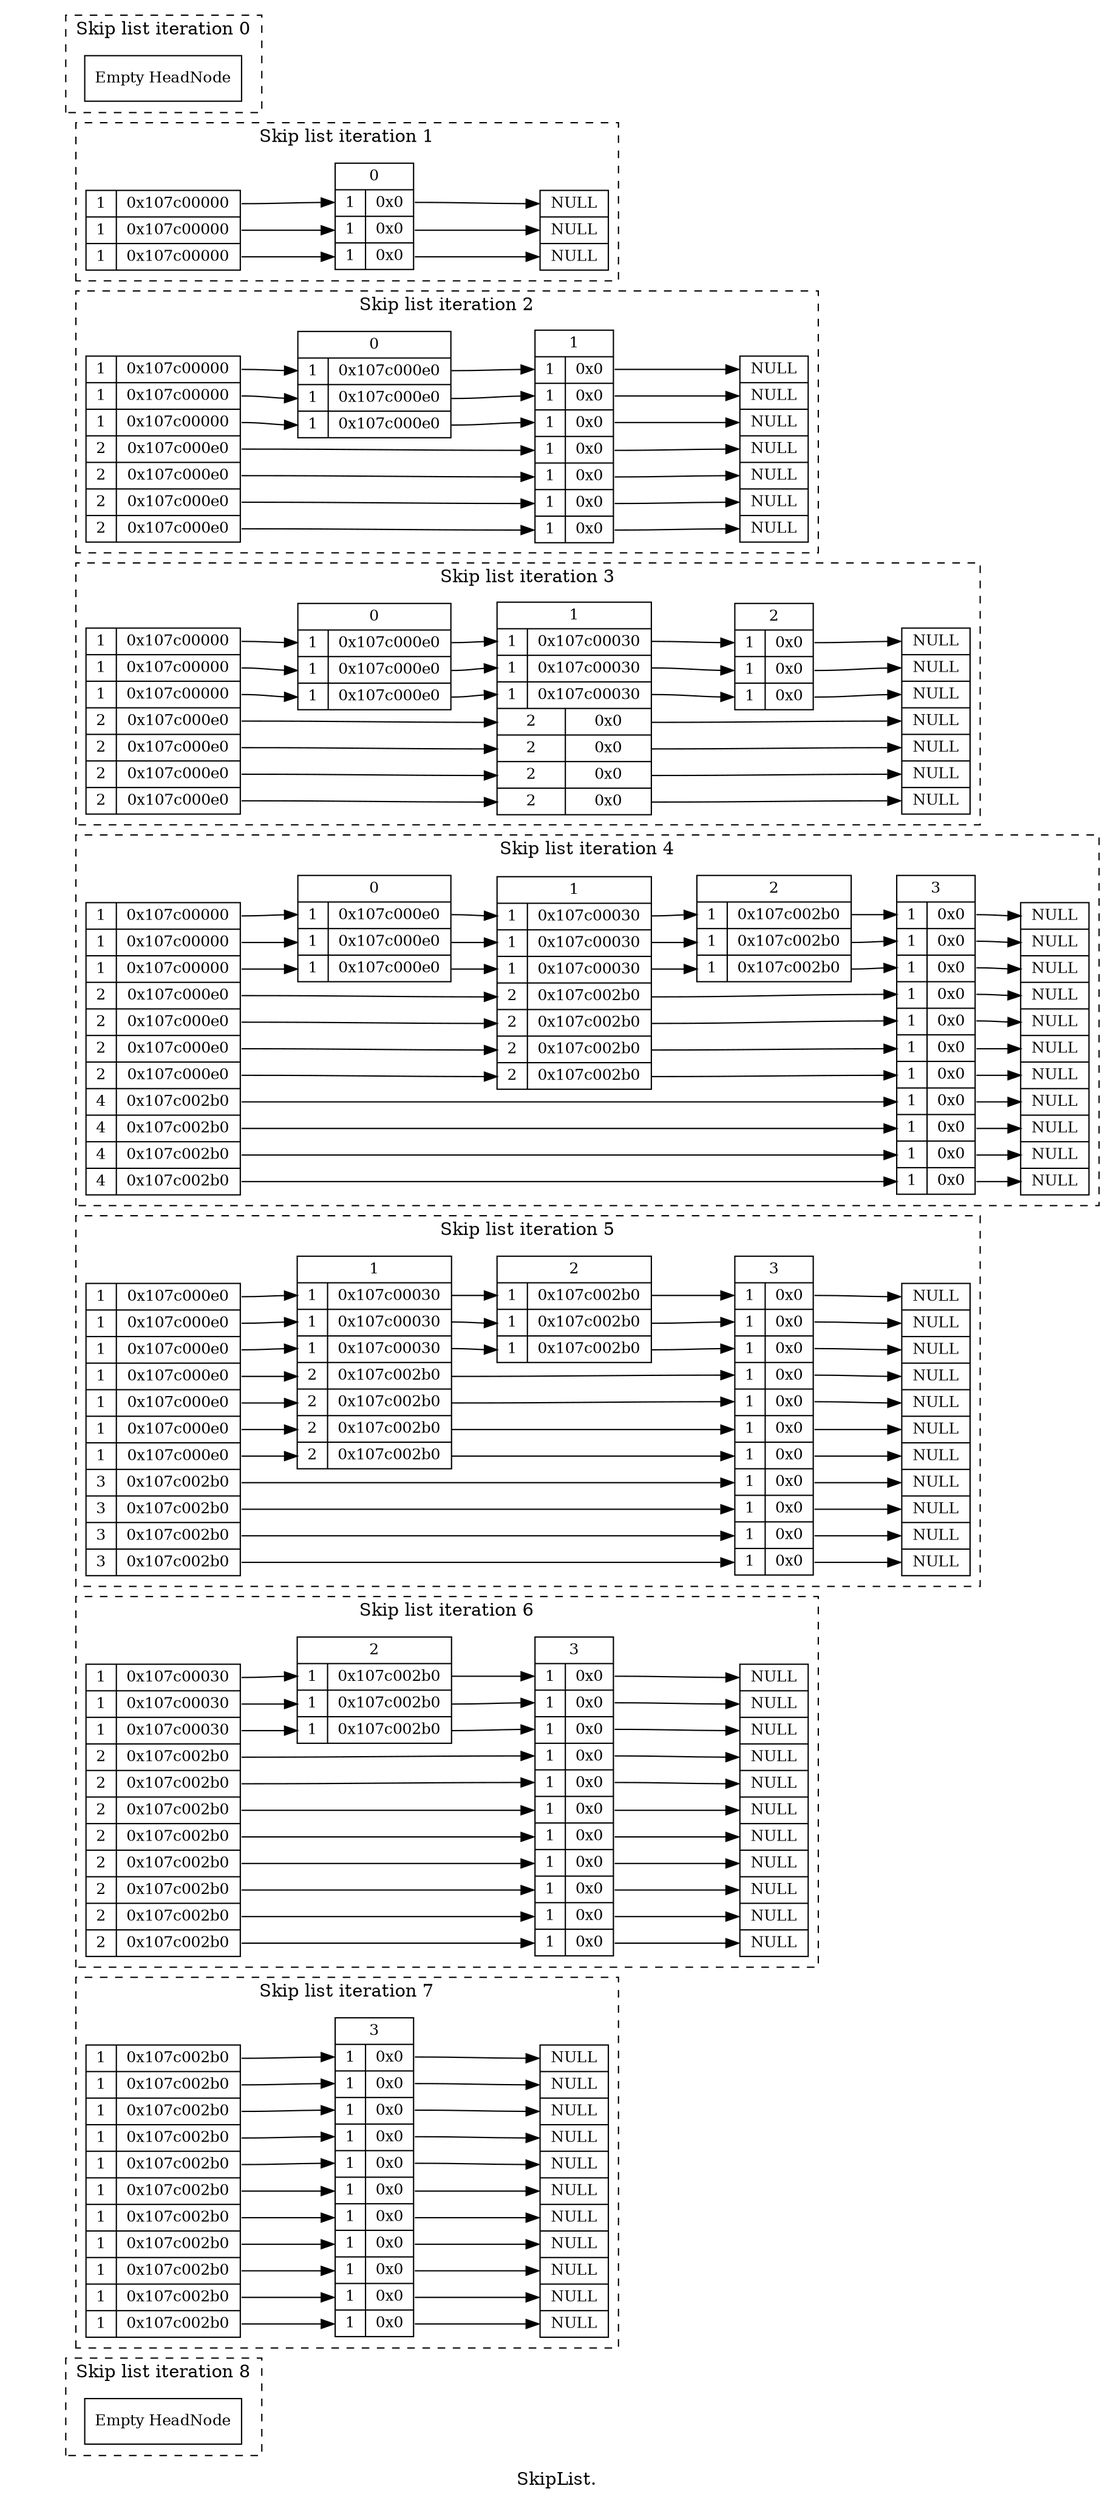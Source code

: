 # doc_insert_remove
digraph SkipList {
label = "SkipList."
graph [rankdir = "LR"];
node [fontsize = "12" shape = "ellipse"];
edge [];

subgraph cluster0 {
style=dashed
label="Skip list iteration 0"
"HeadNode0" [
label = "Empty HeadNode"
shape = "record"
];
}

subgraph cluster1 {
style=dashed
label="Skip list iteration 1"
"HeadNode1" [
label = "{ 1 | <f0> 0x107c00000} | { 1 | <f1> 0x107c00000} | { 1 | <f2> 0x107c00000}"
shape = "record"
];
"node10x0" [label = "<w1> NULL | <w2> NULL | <w3> NULL" shape = "record"];
"HeadNode1":f0 -> "node10x107c00000":w1 [];
"HeadNode1":f1 -> "node10x107c00000":w2 [];
"HeadNode1":f2 -> "node10x107c00000":w3 [];
"node10x107c00000" [
label = "<f0> 0 | { <w1> 1 | <f1> 0x0 } | { <w2> 1 | <f2> 0x0 } | { <w3> 1 | <f3> 0x0 }"
shape = "record"
];
"node10x107c00000":f1 -> "node10x0":w1 [];
"node10x107c00000":f2 -> "node10x0":w2 [];
"node10x107c00000":f3 -> "node10x0":w3 [];
}

subgraph cluster2 {
style=dashed
label="Skip list iteration 2"
"HeadNode2" [
label = "{ 1 | <f0> 0x107c00000} | { 1 | <f1> 0x107c00000} | { 1 | <f2> 0x107c00000} | { 2 | <f3> 0x107c000e0} | { 2 | <f4> 0x107c000e0} | { 2 | <f5> 0x107c000e0} | { 2 | <f6> 0x107c000e0}"
shape = "record"
];
"node20x0" [label = "<w1> NULL | <w2> NULL | <w3> NULL | <w4> NULL | <w5> NULL | <w6> NULL | <w7> NULL" shape = "record"];
"HeadNode2":f0 -> "node20x107c00000":w1 [];
"HeadNode2":f1 -> "node20x107c00000":w2 [];
"HeadNode2":f2 -> "node20x107c00000":w3 [];
"HeadNode2":f3 -> "node20x107c000e0":w4 [];
"HeadNode2":f4 -> "node20x107c000e0":w5 [];
"HeadNode2":f5 -> "node20x107c000e0":w6 [];
"HeadNode2":f6 -> "node20x107c000e0":w7 [];
"node20x107c00000" [
label = "<f0> 0 | { <w1> 1 | <f1> 0x107c000e0 } | { <w2> 1 | <f2> 0x107c000e0 } | { <w3> 1 | <f3> 0x107c000e0 }"
shape = "record"
];
"node20x107c00000":f1 -> "node20x107c000e0":w1 [];
"node20x107c00000":f2 -> "node20x107c000e0":w2 [];
"node20x107c00000":f3 -> "node20x107c000e0":w3 [];
"node20x107c000e0" [
label = "<f0> 1 | { <w1> 1 | <f1> 0x0 } | { <w2> 1 | <f2> 0x0 } | { <w3> 1 | <f3> 0x0 } | { <w4> 1 | <f4> 0x0 } | { <w5> 1 | <f5> 0x0 } | { <w6> 1 | <f6> 0x0 } | { <w7> 1 | <f7> 0x0 }"
shape = "record"
];
"node20x107c000e0":f1 -> "node20x0":w1 [];
"node20x107c000e0":f2 -> "node20x0":w2 [];
"node20x107c000e0":f3 -> "node20x0":w3 [];
"node20x107c000e0":f4 -> "node20x0":w4 [];
"node20x107c000e0":f5 -> "node20x0":w5 [];
"node20x107c000e0":f6 -> "node20x0":w6 [];
"node20x107c000e0":f7 -> "node20x0":w7 [];
}

subgraph cluster3 {
style=dashed
label="Skip list iteration 3"
"HeadNode3" [
label = "{ 1 | <f0> 0x107c00000} | { 1 | <f1> 0x107c00000} | { 1 | <f2> 0x107c00000} | { 2 | <f3> 0x107c000e0} | { 2 | <f4> 0x107c000e0} | { 2 | <f5> 0x107c000e0} | { 2 | <f6> 0x107c000e0}"
shape = "record"
];
"node30x0" [label = "<w1> NULL | <w2> NULL | <w3> NULL | <w4> NULL | <w5> NULL | <w6> NULL | <w7> NULL" shape = "record"];
"HeadNode3":f0 -> "node30x107c00000":w1 [];
"HeadNode3":f1 -> "node30x107c00000":w2 [];
"HeadNode3":f2 -> "node30x107c00000":w3 [];
"HeadNode3":f3 -> "node30x107c000e0":w4 [];
"HeadNode3":f4 -> "node30x107c000e0":w5 [];
"HeadNode3":f5 -> "node30x107c000e0":w6 [];
"HeadNode3":f6 -> "node30x107c000e0":w7 [];
"node30x107c00000" [
label = "<f0> 0 | { <w1> 1 | <f1> 0x107c000e0 } | { <w2> 1 | <f2> 0x107c000e0 } | { <w3> 1 | <f3> 0x107c000e0 }"
shape = "record"
];
"node30x107c00000":f1 -> "node30x107c000e0":w1 [];
"node30x107c00000":f2 -> "node30x107c000e0":w2 [];
"node30x107c00000":f3 -> "node30x107c000e0":w3 [];
"node30x107c000e0" [
label = "<f0> 1 | { <w1> 1 | <f1> 0x107c00030 } | { <w2> 1 | <f2> 0x107c00030 } | { <w3> 1 | <f3> 0x107c00030 } | { <w4> 2 | <f4> 0x0 } | { <w5> 2 | <f5> 0x0 } | { <w6> 2 | <f6> 0x0 } | { <w7> 2 | <f7> 0x0 }"
shape = "record"
];
"node30x107c000e0":f1 -> "node30x107c00030":w1 [];
"node30x107c000e0":f2 -> "node30x107c00030":w2 [];
"node30x107c000e0":f3 -> "node30x107c00030":w3 [];
"node30x107c000e0":f4 -> "node30x0":w4 [];
"node30x107c000e0":f5 -> "node30x0":w5 [];
"node30x107c000e0":f6 -> "node30x0":w6 [];
"node30x107c000e0":f7 -> "node30x0":w7 [];
"node30x107c00030" [
label = "<f0> 2 | { <w1> 1 | <f1> 0x0 } | { <w2> 1 | <f2> 0x0 } | { <w3> 1 | <f3> 0x0 }"
shape = "record"
];
"node30x107c00030":f1 -> "node30x0":w1 [];
"node30x107c00030":f2 -> "node30x0":w2 [];
"node30x107c00030":f3 -> "node30x0":w3 [];
}

subgraph cluster4 {
style=dashed
label="Skip list iteration 4"
"HeadNode4" [
label = "{ 1 | <f0> 0x107c00000} | { 1 | <f1> 0x107c00000} | { 1 | <f2> 0x107c00000} | { 2 | <f3> 0x107c000e0} | { 2 | <f4> 0x107c000e0} | { 2 | <f5> 0x107c000e0} | { 2 | <f6> 0x107c000e0} | { 4 | <f7> 0x107c002b0} | { 4 | <f8> 0x107c002b0} | { 4 | <f9> 0x107c002b0} | { 4 | <f10> 0x107c002b0}"
shape = "record"
];
"node40x0" [label = "<w1> NULL | <w2> NULL | <w3> NULL | <w4> NULL | <w5> NULL | <w6> NULL | <w7> NULL | <w8> NULL | <w9> NULL | <w10> NULL | <w11> NULL" shape = "record"];
"HeadNode4":f0 -> "node40x107c00000":w1 [];
"HeadNode4":f1 -> "node40x107c00000":w2 [];
"HeadNode4":f2 -> "node40x107c00000":w3 [];
"HeadNode4":f3 -> "node40x107c000e0":w4 [];
"HeadNode4":f4 -> "node40x107c000e0":w5 [];
"HeadNode4":f5 -> "node40x107c000e0":w6 [];
"HeadNode4":f6 -> "node40x107c000e0":w7 [];
"HeadNode4":f7 -> "node40x107c002b0":w8 [];
"HeadNode4":f8 -> "node40x107c002b0":w9 [];
"HeadNode4":f9 -> "node40x107c002b0":w10 [];
"HeadNode4":f10 -> "node40x107c002b0":w11 [];
"node40x107c00000" [
label = "<f0> 0 | { <w1> 1 | <f1> 0x107c000e0 } | { <w2> 1 | <f2> 0x107c000e0 } | { <w3> 1 | <f3> 0x107c000e0 }"
shape = "record"
];
"node40x107c00000":f1 -> "node40x107c000e0":w1 [];
"node40x107c00000":f2 -> "node40x107c000e0":w2 [];
"node40x107c00000":f3 -> "node40x107c000e0":w3 [];
"node40x107c000e0" [
label = "<f0> 1 | { <w1> 1 | <f1> 0x107c00030 } | { <w2> 1 | <f2> 0x107c00030 } | { <w3> 1 | <f3> 0x107c00030 } | { <w4> 2 | <f4> 0x107c002b0 } | { <w5> 2 | <f5> 0x107c002b0 } | { <w6> 2 | <f6> 0x107c002b0 } | { <w7> 2 | <f7> 0x107c002b0 }"
shape = "record"
];
"node40x107c000e0":f1 -> "node40x107c00030":w1 [];
"node40x107c000e0":f2 -> "node40x107c00030":w2 [];
"node40x107c000e0":f3 -> "node40x107c00030":w3 [];
"node40x107c000e0":f4 -> "node40x107c002b0":w4 [];
"node40x107c000e0":f5 -> "node40x107c002b0":w5 [];
"node40x107c000e0":f6 -> "node40x107c002b0":w6 [];
"node40x107c000e0":f7 -> "node40x107c002b0":w7 [];
"node40x107c00030" [
label = "<f0> 2 | { <w1> 1 | <f1> 0x107c002b0 } | { <w2> 1 | <f2> 0x107c002b0 } | { <w3> 1 | <f3> 0x107c002b0 }"
shape = "record"
];
"node40x107c00030":f1 -> "node40x107c002b0":w1 [];
"node40x107c00030":f2 -> "node40x107c002b0":w2 [];
"node40x107c00030":f3 -> "node40x107c002b0":w3 [];
"node40x107c002b0" [
label = "<f0> 3 | { <w1> 1 | <f1> 0x0 } | { <w2> 1 | <f2> 0x0 } | { <w3> 1 | <f3> 0x0 } | { <w4> 1 | <f4> 0x0 } | { <w5> 1 | <f5> 0x0 } | { <w6> 1 | <f6> 0x0 } | { <w7> 1 | <f7> 0x0 } | { <w8> 1 | <f8> 0x0 } | { <w9> 1 | <f9> 0x0 } | { <w10> 1 | <f10> 0x0 } | { <w11> 1 | <f11> 0x0 }"
shape = "record"
];
"node40x107c002b0":f1 -> "node40x0":w1 [];
"node40x107c002b0":f2 -> "node40x0":w2 [];
"node40x107c002b0":f3 -> "node40x0":w3 [];
"node40x107c002b0":f4 -> "node40x0":w4 [];
"node40x107c002b0":f5 -> "node40x0":w5 [];
"node40x107c002b0":f6 -> "node40x0":w6 [];
"node40x107c002b0":f7 -> "node40x0":w7 [];
"node40x107c002b0":f8 -> "node40x0":w8 [];
"node40x107c002b0":f9 -> "node40x0":w9 [];
"node40x107c002b0":f10 -> "node40x0":w10 [];
"node40x107c002b0":f11 -> "node40x0":w11 [];
}

subgraph cluster5 {
style=dashed
label="Skip list iteration 5"
"HeadNode5" [
label = "{ 1 | <f0> 0x107c000e0} | { 1 | <f1> 0x107c000e0} | { 1 | <f2> 0x107c000e0} | { 1 | <f3> 0x107c000e0} | { 1 | <f4> 0x107c000e0} | { 1 | <f5> 0x107c000e0} | { 1 | <f6> 0x107c000e0} | { 3 | <f7> 0x107c002b0} | { 3 | <f8> 0x107c002b0} | { 3 | <f9> 0x107c002b0} | { 3 | <f10> 0x107c002b0}"
shape = "record"
];
"node50x0" [label = "<w1> NULL | <w2> NULL | <w3> NULL | <w4> NULL | <w5> NULL | <w6> NULL | <w7> NULL | <w8> NULL | <w9> NULL | <w10> NULL | <w11> NULL" shape = "record"];
"HeadNode5":f0 -> "node50x107c000e0":w1 [];
"HeadNode5":f1 -> "node50x107c000e0":w2 [];
"HeadNode5":f2 -> "node50x107c000e0":w3 [];
"HeadNode5":f3 -> "node50x107c000e0":w4 [];
"HeadNode5":f4 -> "node50x107c000e0":w5 [];
"HeadNode5":f5 -> "node50x107c000e0":w6 [];
"HeadNode5":f6 -> "node50x107c000e0":w7 [];
"HeadNode5":f7 -> "node50x107c002b0":w8 [];
"HeadNode5":f8 -> "node50x107c002b0":w9 [];
"HeadNode5":f9 -> "node50x107c002b0":w10 [];
"HeadNode5":f10 -> "node50x107c002b0":w11 [];
"node50x107c000e0" [
label = "<f0> 1 | { <w1> 1 | <f1> 0x107c00030 } | { <w2> 1 | <f2> 0x107c00030 } | { <w3> 1 | <f3> 0x107c00030 } | { <w4> 2 | <f4> 0x107c002b0 } | { <w5> 2 | <f5> 0x107c002b0 } | { <w6> 2 | <f6> 0x107c002b0 } | { <w7> 2 | <f7> 0x107c002b0 }"
shape = "record"
];
"node50x107c000e0":f1 -> "node50x107c00030":w1 [];
"node50x107c000e0":f2 -> "node50x107c00030":w2 [];
"node50x107c000e0":f3 -> "node50x107c00030":w3 [];
"node50x107c000e0":f4 -> "node50x107c002b0":w4 [];
"node50x107c000e0":f5 -> "node50x107c002b0":w5 [];
"node50x107c000e0":f6 -> "node50x107c002b0":w6 [];
"node50x107c000e0":f7 -> "node50x107c002b0":w7 [];
"node50x107c00030" [
label = "<f0> 2 | { <w1> 1 | <f1> 0x107c002b0 } | { <w2> 1 | <f2> 0x107c002b0 } | { <w3> 1 | <f3> 0x107c002b0 }"
shape = "record"
];
"node50x107c00030":f1 -> "node50x107c002b0":w1 [];
"node50x107c00030":f2 -> "node50x107c002b0":w2 [];
"node50x107c00030":f3 -> "node50x107c002b0":w3 [];
"node50x107c002b0" [
label = "<f0> 3 | { <w1> 1 | <f1> 0x0 } | { <w2> 1 | <f2> 0x0 } | { <w3> 1 | <f3> 0x0 } | { <w4> 1 | <f4> 0x0 } | { <w5> 1 | <f5> 0x0 } | { <w6> 1 | <f6> 0x0 } | { <w7> 1 | <f7> 0x0 } | { <w8> 1 | <f8> 0x0 } | { <w9> 1 | <f9> 0x0 } | { <w10> 1 | <f10> 0x0 } | { <w11> 1 | <f11> 0x0 }"
shape = "record"
];
"node50x107c002b0":f1 -> "node50x0":w1 [];
"node50x107c002b0":f2 -> "node50x0":w2 [];
"node50x107c002b0":f3 -> "node50x0":w3 [];
"node50x107c002b0":f4 -> "node50x0":w4 [];
"node50x107c002b0":f5 -> "node50x0":w5 [];
"node50x107c002b0":f6 -> "node50x0":w6 [];
"node50x107c002b0":f7 -> "node50x0":w7 [];
"node50x107c002b0":f8 -> "node50x0":w8 [];
"node50x107c002b0":f9 -> "node50x0":w9 [];
"node50x107c002b0":f10 -> "node50x0":w10 [];
"node50x107c002b0":f11 -> "node50x0":w11 [];
}

subgraph cluster6 {
style=dashed
label="Skip list iteration 6"
"HeadNode6" [
label = "{ 1 | <f0> 0x107c00030} | { 1 | <f1> 0x107c00030} | { 1 | <f2> 0x107c00030} | { 2 | <f3> 0x107c002b0} | { 2 | <f4> 0x107c002b0} | { 2 | <f5> 0x107c002b0} | { 2 | <f6> 0x107c002b0} | { 2 | <f7> 0x107c002b0} | { 2 | <f8> 0x107c002b0} | { 2 | <f9> 0x107c002b0} | { 2 | <f10> 0x107c002b0}"
shape = "record"
];
"node60x0" [label = "<w1> NULL | <w2> NULL | <w3> NULL | <w4> NULL | <w5> NULL | <w6> NULL | <w7> NULL | <w8> NULL | <w9> NULL | <w10> NULL | <w11> NULL" shape = "record"];
"HeadNode6":f0 -> "node60x107c00030":w1 [];
"HeadNode6":f1 -> "node60x107c00030":w2 [];
"HeadNode6":f2 -> "node60x107c00030":w3 [];
"HeadNode6":f3 -> "node60x107c002b0":w4 [];
"HeadNode6":f4 -> "node60x107c002b0":w5 [];
"HeadNode6":f5 -> "node60x107c002b0":w6 [];
"HeadNode6":f6 -> "node60x107c002b0":w7 [];
"HeadNode6":f7 -> "node60x107c002b0":w8 [];
"HeadNode6":f8 -> "node60x107c002b0":w9 [];
"HeadNode6":f9 -> "node60x107c002b0":w10 [];
"HeadNode6":f10 -> "node60x107c002b0":w11 [];
"node60x107c00030" [
label = "<f0> 2 | { <w1> 1 | <f1> 0x107c002b0 } | { <w2> 1 | <f2> 0x107c002b0 } | { <w3> 1 | <f3> 0x107c002b0 }"
shape = "record"
];
"node60x107c00030":f1 -> "node60x107c002b0":w1 [];
"node60x107c00030":f2 -> "node60x107c002b0":w2 [];
"node60x107c00030":f3 -> "node60x107c002b0":w3 [];
"node60x107c002b0" [
label = "<f0> 3 | { <w1> 1 | <f1> 0x0 } | { <w2> 1 | <f2> 0x0 } | { <w3> 1 | <f3> 0x0 } | { <w4> 1 | <f4> 0x0 } | { <w5> 1 | <f5> 0x0 } | { <w6> 1 | <f6> 0x0 } | { <w7> 1 | <f7> 0x0 } | { <w8> 1 | <f8> 0x0 } | { <w9> 1 | <f9> 0x0 } | { <w10> 1 | <f10> 0x0 } | { <w11> 1 | <f11> 0x0 }"
shape = "record"
];
"node60x107c002b0":f1 -> "node60x0":w1 [];
"node60x107c002b0":f2 -> "node60x0":w2 [];
"node60x107c002b0":f3 -> "node60x0":w3 [];
"node60x107c002b0":f4 -> "node60x0":w4 [];
"node60x107c002b0":f5 -> "node60x0":w5 [];
"node60x107c002b0":f6 -> "node60x0":w6 [];
"node60x107c002b0":f7 -> "node60x0":w7 [];
"node60x107c002b0":f8 -> "node60x0":w8 [];
"node60x107c002b0":f9 -> "node60x0":w9 [];
"node60x107c002b0":f10 -> "node60x0":w10 [];
"node60x107c002b0":f11 -> "node60x0":w11 [];
}

subgraph cluster7 {
style=dashed
label="Skip list iteration 7"
"HeadNode7" [
label = "{ 1 | <f0> 0x107c002b0} | { 1 | <f1> 0x107c002b0} | { 1 | <f2> 0x107c002b0} | { 1 | <f3> 0x107c002b0} | { 1 | <f4> 0x107c002b0} | { 1 | <f5> 0x107c002b0} | { 1 | <f6> 0x107c002b0} | { 1 | <f7> 0x107c002b0} | { 1 | <f8> 0x107c002b0} | { 1 | <f9> 0x107c002b0} | { 1 | <f10> 0x107c002b0}"
shape = "record"
];
"node70x0" [label = "<w1> NULL | <w2> NULL | <w3> NULL | <w4> NULL | <w5> NULL | <w6> NULL | <w7> NULL | <w8> NULL | <w9> NULL | <w10> NULL | <w11> NULL" shape = "record"];
"HeadNode7":f0 -> "node70x107c002b0":w1 [];
"HeadNode7":f1 -> "node70x107c002b0":w2 [];
"HeadNode7":f2 -> "node70x107c002b0":w3 [];
"HeadNode7":f3 -> "node70x107c002b0":w4 [];
"HeadNode7":f4 -> "node70x107c002b0":w5 [];
"HeadNode7":f5 -> "node70x107c002b0":w6 [];
"HeadNode7":f6 -> "node70x107c002b0":w7 [];
"HeadNode7":f7 -> "node70x107c002b0":w8 [];
"HeadNode7":f8 -> "node70x107c002b0":w9 [];
"HeadNode7":f9 -> "node70x107c002b0":w10 [];
"HeadNode7":f10 -> "node70x107c002b0":w11 [];
"node70x107c002b0" [
label = "<f0> 3 | { <w1> 1 | <f1> 0x0 } | { <w2> 1 | <f2> 0x0 } | { <w3> 1 | <f3> 0x0 } | { <w4> 1 | <f4> 0x0 } | { <w5> 1 | <f5> 0x0 } | { <w6> 1 | <f6> 0x0 } | { <w7> 1 | <f7> 0x0 } | { <w8> 1 | <f8> 0x0 } | { <w9> 1 | <f9> 0x0 } | { <w10> 1 | <f10> 0x0 } | { <w11> 1 | <f11> 0x0 }"
shape = "record"
];
"node70x107c002b0":f1 -> "node70x0":w1 [];
"node70x107c002b0":f2 -> "node70x0":w2 [];
"node70x107c002b0":f3 -> "node70x0":w3 [];
"node70x107c002b0":f4 -> "node70x0":w4 [];
"node70x107c002b0":f5 -> "node70x0":w5 [];
"node70x107c002b0":f6 -> "node70x0":w6 [];
"node70x107c002b0":f7 -> "node70x0":w7 [];
"node70x107c002b0":f8 -> "node70x0":w8 [];
"node70x107c002b0":f9 -> "node70x0":w9 [];
"node70x107c002b0":f10 -> "node70x0":w10 [];
"node70x107c002b0":f11 -> "node70x0":w11 [];
}

subgraph cluster8 {
style=dashed
label="Skip list iteration 8"
"HeadNode8" [
label = "Empty HeadNode"
shape = "record"
];
}

node0 [shape=record, label = "<f0> | <f1> | <f2> | <f3> | <f4> | <f5> | <f6> | <f7> | <f8> | ", style=invis, width=0.01];
node0:f0 -> HeadNode0 [style=invis];
node0:f1 -> HeadNode1 [style=invis];
node0:f2 -> HeadNode2 [style=invis];
node0:f3 -> HeadNode3 [style=invis];
node0:f4 -> HeadNode4 [style=invis];
node0:f5 -> HeadNode5 [style=invis];
node0:f6 -> HeadNode6 [style=invis];
node0:f7 -> HeadNode7 [style=invis];
node0:f8 -> HeadNode8 [style=invis];
}
